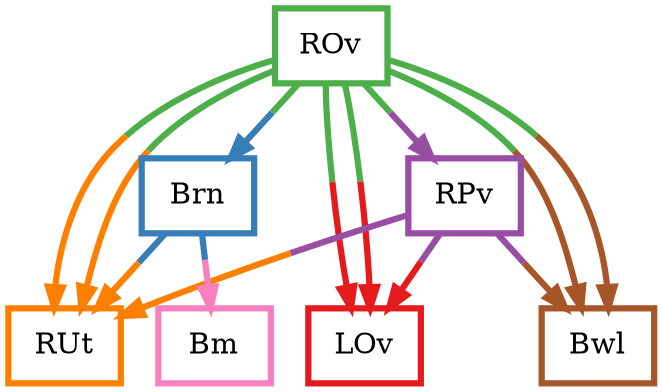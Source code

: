 digraph barS {
	{
		rank=same
	4 [shape=box,penwidth=3,colorscheme=set19,color=3,label="ROv"]
	}
	{
		rank=same
		6 [shape=box,penwidth=3,colorscheme=set19,color=5,label="RUt"]
		3 [shape=box,penwidth=3,colorscheme=set19,color=1,label="LOv"]
		2 [shape=box,penwidth=3,colorscheme=set19,color=7,label="Bwl"]
		0 [shape=box,penwidth=3,colorscheme=set19,color=8,label="Bm"]
	}
	5 [shape=box,penwidth=3,colorscheme=set19,color=4,label="RPv"]
	1 [shape=box,penwidth=3,colorscheme=set19,color=2,label="Brn"]
	5 -> 3 [penwidth=3,colorscheme=set19,color="4;0.5:1"]
	5 -> 2 [penwidth=3,colorscheme=set19,color="4;0.5:7"]
	5 -> 6 [penwidth=3,colorscheme=set19,color="4;0.5:5"]
	4 -> 1 [penwidth=3,colorscheme=set19,color="3;0.5:2"]
	4 -> 3 [penwidth=3,colorscheme=set19,color="3;0.5:1"]
	4 -> 2 [penwidth=3,colorscheme=set19,color="3;0.5:7"]
	4 -> 6 [penwidth=3,colorscheme=set19,color="3;0.5:5"]
	4 -> 5 [penwidth=3,colorscheme=set19,color="3;0.5:4"]
	4 -> 3 [penwidth=3,colorscheme=set19,color="3;0.5:1"]
	4 -> 2 [penwidth=3,colorscheme=set19,color="3;0.5:7"]
	4 -> 6 [penwidth=3,colorscheme=set19,color="3;0.5:5"]
	1 -> 0 [penwidth=3,colorscheme=set19,color="2;0.5:8"]
	1 -> 6 [penwidth=3,colorscheme=set19,color="2;0.5:5"]
}
